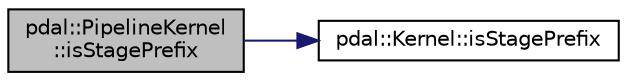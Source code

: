 digraph "pdal::PipelineKernel::isStagePrefix"
{
  edge [fontname="Helvetica",fontsize="10",labelfontname="Helvetica",labelfontsize="10"];
  node [fontname="Helvetica",fontsize="10",shape=record];
  rankdir="LR";
  Node1 [label="pdal::PipelineKernel\l::isStagePrefix",height=0.2,width=0.4,color="black", fillcolor="grey75", style="filled", fontcolor="black"];
  Node1 -> Node2 [color="midnightblue",fontsize="10",style="solid",fontname="Helvetica"];
  Node2 [label="pdal::Kernel::isStagePrefix",height=0.2,width=0.4,color="black", fillcolor="white", style="filled",URL="$classpdal_1_1Kernel.html#a6060ade352dd46d043fe723b647f522c"];
}
